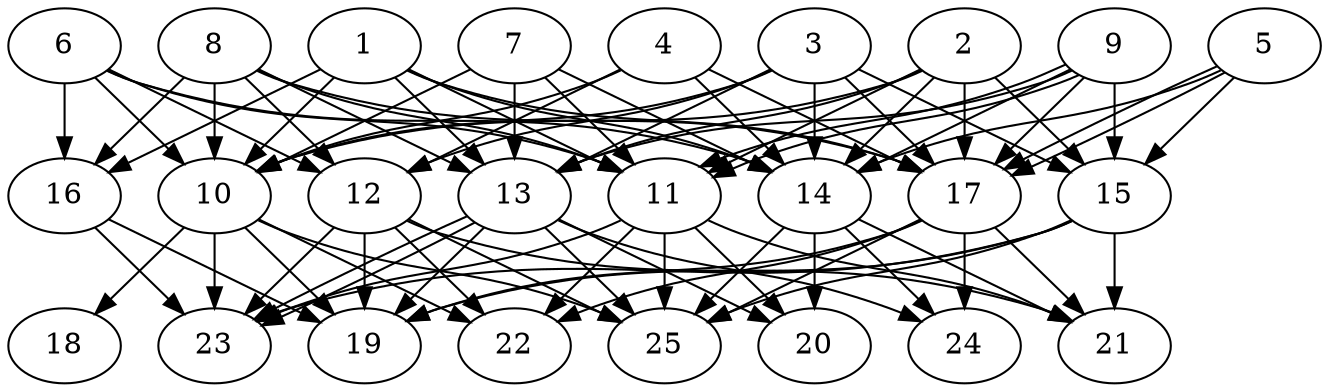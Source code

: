 // DAG automatically generated by daggen at Thu Oct  3 14:00:40 2019
// ./daggen --dot -n 25 --ccr 0.4 --fat 0.7 --regular 0.9 --density 0.9 --mindata 5242880 --maxdata 52428800 
digraph G {
  1 [size="24599040", alpha="0.11", expect_size="9839616"] 
  1 -> 10 [size ="9839616"]
  1 -> 11 [size ="9839616"]
  1 -> 13 [size ="9839616"]
  1 -> 14 [size ="9839616"]
  1 -> 16 [size ="9839616"]
  1 -> 17 [size ="9839616"]
  2 [size="102776320", alpha="0.09", expect_size="41110528"] 
  2 -> 10 [size ="41110528"]
  2 -> 11 [size ="41110528"]
  2 -> 13 [size ="41110528"]
  2 -> 14 [size ="41110528"]
  2 -> 15 [size ="41110528"]
  2 -> 17 [size ="41110528"]
  3 [size="62929920", alpha="0.11", expect_size="25171968"] 
  3 -> 10 [size ="25171968"]
  3 -> 12 [size ="25171968"]
  3 -> 13 [size ="25171968"]
  3 -> 14 [size ="25171968"]
  3 -> 15 [size ="25171968"]
  3 -> 17 [size ="25171968"]
  4 [size="46538240", alpha="0.18", expect_size="18615296"] 
  4 -> 10 [size ="18615296"]
  4 -> 12 [size ="18615296"]
  4 -> 14 [size ="18615296"]
  4 -> 17 [size ="18615296"]
  5 [size="36864000", alpha="0.00", expect_size="14745600"] 
  5 -> 14 [size ="14745600"]
  5 -> 15 [size ="14745600"]
  5 -> 17 [size ="14745600"]
  5 -> 17 [size ="14745600"]
  6 [size="49635840", alpha="0.20", expect_size="19854336"] 
  6 -> 10 [size ="19854336"]
  6 -> 11 [size ="19854336"]
  6 -> 12 [size ="19854336"]
  6 -> 14 [size ="19854336"]
  6 -> 16 [size ="19854336"]
  7 [size="112862720", alpha="0.20", expect_size="45145088"] 
  7 -> 10 [size ="45145088"]
  7 -> 11 [size ="45145088"]
  7 -> 13 [size ="45145088"]
  7 -> 14 [size ="45145088"]
  8 [size="127715840", alpha="0.18", expect_size="51086336"] 
  8 -> 10 [size ="51086336"]
  8 -> 11 [size ="51086336"]
  8 -> 12 [size ="51086336"]
  8 -> 13 [size ="51086336"]
  8 -> 16 [size ="51086336"]
  8 -> 17 [size ="51086336"]
  9 [size="89830400", alpha="0.20", expect_size="35932160"] 
  9 -> 11 [size ="35932160"]
  9 -> 11 [size ="35932160"]
  9 -> 13 [size ="35932160"]
  9 -> 14 [size ="35932160"]
  9 -> 15 [size ="35932160"]
  9 -> 17 [size ="35932160"]
  10 [size="25548800", alpha="0.02", expect_size="10219520"] 
  10 -> 18 [size ="10219520"]
  10 -> 19 [size ="10219520"]
  10 -> 22 [size ="10219520"]
  10 -> 23 [size ="10219520"]
  10 -> 25 [size ="10219520"]
  11 [size="67194880", alpha="0.11", expect_size="26877952"] 
  11 -> 20 [size ="26877952"]
  11 -> 21 [size ="26877952"]
  11 -> 22 [size ="26877952"]
  11 -> 23 [size ="26877952"]
  11 -> 25 [size ="26877952"]
  12 [size="15779840", alpha="0.08", expect_size="6311936"] 
  12 -> 19 [size ="6311936"]
  12 -> 21 [size ="6311936"]
  12 -> 22 [size ="6311936"]
  12 -> 23 [size ="6311936"]
  12 -> 25 [size ="6311936"]
  13 [size="70161920", alpha="0.03", expect_size="28064768"] 
  13 -> 19 [size ="28064768"]
  13 -> 20 [size ="28064768"]
  13 -> 23 [size ="28064768"]
  13 -> 23 [size ="28064768"]
  13 -> 24 [size ="28064768"]
  13 -> 25 [size ="28064768"]
  14 [size="16463360", alpha="0.12", expect_size="6585344"] 
  14 -> 20 [size ="6585344"]
  14 -> 21 [size ="6585344"]
  14 -> 24 [size ="6585344"]
  14 -> 25 [size ="6585344"]
  15 [size="121351680", alpha="0.07", expect_size="48540672"] 
  15 -> 19 [size ="48540672"]
  15 -> 21 [size ="48540672"]
  15 -> 23 [size ="48540672"]
  15 -> 25 [size ="48540672"]
  16 [size="123921920", alpha="0.02", expect_size="49568768"] 
  16 -> 19 [size ="49568768"]
  16 -> 23 [size ="49568768"]
  17 [size="123691520", alpha="0.07", expect_size="49476608"] 
  17 -> 19 [size ="49476608"]
  17 -> 21 [size ="49476608"]
  17 -> 22 [size ="49476608"]
  17 -> 24 [size ="49476608"]
  17 -> 25 [size ="49476608"]
  18 [size="123594240", alpha="0.12", expect_size="49437696"] 
  19 [size="113528320", alpha="0.20", expect_size="45411328"] 
  20 [size="110832640", alpha="0.05", expect_size="44333056"] 
  21 [size="122255360", alpha="0.12", expect_size="48902144"] 
  22 [size="67143680", alpha="0.14", expect_size="26857472"] 
  23 [size="115468800", alpha="0.05", expect_size="46187520"] 
  24 [size="17310720", alpha="0.02", expect_size="6924288"] 
  25 [size="85959680", alpha="0.02", expect_size="34383872"] 
}
